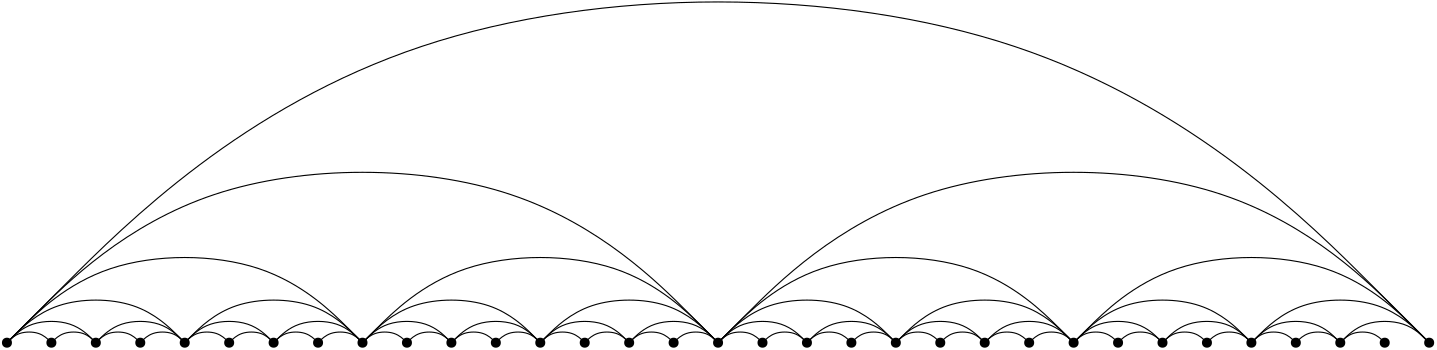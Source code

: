 <?xml version="1.0"?>
<!DOCTYPE ipe SYSTEM "ipe.dtd">
<ipe version="70010" creator="Ipe 7.0.10">
<info created="D:20120312090323" modified="D:20120312090323"/>
<ipestyle name="basic">
<symbol name="arrow/arc(spx)">
<path stroke="sym-stroke" fill="sym-stroke" pen="sym-pen">
0 0 m
-1 0.333 l
-1 -0.333 l
h
</path>
</symbol>
<symbol name="arrow/farc(spx)">
<path stroke="sym-stroke" fill="white" pen="sym-pen">
0 0 m
-1 0.333 l
-1 -0.333 l
h
</path>
</symbol>
<symbol name="mark/circle(sx)" transformations="translations">
<path fill="sym-stroke">
0.6 0 0 0.6 0 0 e
0.4 0 0 0.4 0 0 e
</path>
</symbol>
<symbol name="mark/disk(sx)" transformations="translations">
<path fill="sym-stroke">
0.6 0 0 0.6 0 0 e
</path>
</symbol>
<symbol name="mark/fdisk(sfx)" transformations="translations">
<group>
<path fill="sym-stroke" fillrule="eofill">
0.6 0 0 0.6 0 0 e
0.4 0 0 0.4 0 0 e
</path>
<path fill="sym-fill">
0.4 0 0 0.4 0 0 e
</path>
</group>
</symbol>
<symbol name="mark/box(sx)" transformations="translations">
<path fill="sym-stroke" fillrule="eofill">
-0.6 -0.6 m
0.6 -0.6 l
0.6 0.6 l
-0.6 0.6 l
h
-0.4 -0.4 m
0.4 -0.4 l
0.4 0.4 l
-0.4 0.4 l
h
</path>
</symbol>
<symbol name="mark/square(sx)" transformations="translations">
<path fill="sym-stroke">
-0.6 -0.6 m
0.6 -0.6 l
0.6 0.6 l
-0.6 0.6 l
h
</path>
</symbol>
<symbol name="mark/fsquare(sfx)" transformations="translations">
<group>
<path fill="sym-stroke" fillrule="eofill">
-0.6 -0.6 m
0.6 -0.6 l
0.6 0.6 l
-0.6 0.6 l
h
-0.4 -0.4 m
0.4 -0.4 l
0.4 0.4 l
-0.4 0.4 l
h
</path>
<path fill="sym-fill">
-0.4 -0.4 m
0.4 -0.4 l
0.4 0.4 l
-0.4 0.4 l
h
</path>
</group>
</symbol>
<symbol name="mark/cross(sx)" transformations="translations">
<group>
<path fill="sym-stroke">
-0.43 -0.57 m
0.57 0.43 l
0.43 0.57 l
-0.57 -0.43 l
h
</path>
<path fill="sym-stroke">
-0.43 0.57 m
0.57 -0.43 l
0.43 -0.57 l
-0.57 0.43 l
h
</path>
</group>
</symbol>
<symbol name="arrow/fnormal(spx)">
<path stroke="sym-stroke" fill="white" pen="sym-pen">
0 0 m
-1 0.333 l
-1 -0.333 l
h
</path>
</symbol>
<symbol name="arrow/pointed(spx)">
<path stroke="sym-stroke" fill="sym-stroke" pen="sym-pen">
0 0 m
-1 0.333 l
-0.8 0 l
-1 -0.333 l
h
</path>
</symbol>
<symbol name="arrow/fpointed(spx)">
<path stroke="sym-stroke" fill="white" pen="sym-pen">
0 0 m
-1 0.333 l
-0.8 0 l
-1 -0.333 l
h
</path>
</symbol>
<symbol name="arrow/linear(spx)">
<path stroke="sym-stroke" pen="sym-pen">
-1 0.333 m
0 0 l
-1 -0.333 l
</path>
</symbol>
<symbol name="arrow/fdouble(spx)">
<path stroke="sym-stroke" fill="white" pen="sym-pen">
0 0 m
-1 0.333 l
-1 -0.333 l
h
-1 0 m
-2 0.333 l
-2 -0.333 l
h
</path>
</symbol>
<symbol name="arrow/double(spx)">
<path stroke="sym-stroke" fill="sym-stroke" pen="sym-pen">
0 0 m
-1 0.333 l
-1 -0.333 l
h
-1 0 m
-2 0.333 l
-2 -0.333 l
h
</path>
</symbol>
<pen name="heavier" value="0.8"/>
<pen name="fat" value="1.2"/>
<pen name="ultrafat" value="2"/>
<symbolsize name="large" value="5"/>
<symbolsize name="small" value="2"/>
<symbolsize name="tiny" value="1.1"/>
<arrowsize name="large" value="10"/>
<arrowsize name="small" value="5"/>
<arrowsize name="tiny" value="3"/>
<color name="red" value="1 0 0"/>
<color name="green" value="0 1 0"/>
<color name="blue" value="0 0 1"/>
<color name="yellow" value="1 1 0"/>
<color name="orange" value="1 0.647 0"/>
<color name="gold" value="1 0.843 0"/>
<color name="purple" value="0.627 0.125 0.941"/>
<color name="gray" value="0.745"/>
<color name="brown" value="0.647 0.165 0.165"/>
<color name="navy" value="0 0 0.502"/>
<color name="pink" value="1 0.753 0.796"/>
<color name="seagreen" value="0.18 0.545 0.341"/>
<color name="turquoise" value="0.251 0.878 0.816"/>
<color name="violet" value="0.933 0.51 0.933"/>
<color name="darkblue" value="0 0 0.545"/>
<color name="darkcyan" value="0 0.545 0.545"/>
<color name="darkgray" value="0.663"/>
<color name="darkgreen" value="0 0.392 0"/>
<color name="darkmagenta" value="0.545 0 0.545"/>
<color name="darkorange" value="1 0.549 0"/>
<color name="darkred" value="0.545 0 0"/>
<color name="lightblue" value="0.678 0.847 0.902"/>
<color name="lightcyan" value="0.878 1 1"/>
<color name="lightgray" value="0.827"/>
<color name="lightgreen" value="0.565 0.933 0.565"/>
<color name="lightyellow" value="1 1 0.878"/>
<dashstyle name="dashed" value="[4] 0"/>
<dashstyle name="dotted" value="[1 3] 0"/>
<dashstyle name="dash dotted" value="[4 2 1 2] 0"/>
<dashstyle name="dash dot dotted" value="[4 2 1 2 1 2] 0"/>
<textsize name="large" value="\large"/>
<textsize name="Large" value="\Large"/>
<textsize name="LARGE" value="\LARGE"/>
<textsize name="huge" value="\huge"/>
<textsize name="Huge" value="\Huge"/>
<textsize name="small" value="\small"/>
<textsize name="footnote" value="\footnotesize"/>
<textsize name="tiny" value="\tiny"/>
<textstyle name="center" begin="\begin{center}" end="\end{center}"/>
<textstyle name="itemize" begin="\begin{itemize}" end="\end{itemize}"/>
<textstyle name="item" begin="\begin{itemize}\item{}" end="\end{itemize}"/>
<gridsize name="4 pts" value="4"/>
<gridsize name="8 pts (~3 mm)" value="8"/>
<gridsize name="16 pts (~6 mm)" value="16"/>
<gridsize name="32 pts (~12 mm)" value="32"/>
<gridsize name="10 pts (~3.5 mm)" value="10"/>
<gridsize name="20 pts (~7 mm)" value="20"/>
<gridsize name="14 pts (~5 mm)" value="14"/>
<gridsize name="28 pts (~10 mm)" value="28"/>
<gridsize name="56 pts (~20 mm)" value="56"/>
<anglesize name="90 deg" value="90"/>
<anglesize name="60 deg" value="60"/>
<anglesize name="45 deg" value="45"/>
<anglesize name="30 deg" value="30"/>
<anglesize name="22.5 deg" value="22.5"/>
<tiling name="falling" angle="-60" step="4" width="1"/>
<tiling name="rising" angle="30" step="4" width="1"/>
</ipestyle>
<page>
<layer name="alpha"/>
<view layers="alpha" active="alpha"/>
<path layer="alpha" matrix="0.5 0 0 0.5 -36.0353 154.246" stroke="black">
128 496 m
144 512
176 512
192 496 s
</path>
<path matrix="0.5 0 0 0.5 -4.03528 154.246" stroke="black">
128 496 m
144 512
176 512
192 496 s
</path>
<path matrix="0.5 0 0 0.5 27.9647 154.246" stroke="black">
128 496 m
144 512
176 512
192 496 s
</path>
<path matrix="0.5 0 0 0.5 59.9647 154.246" stroke="black">
128 496 m
144 512
176 512
192 496 s
</path>
<path matrix="0.5 0 0 0.5 91.9647 154.246" stroke="black">
128 496 m
144 512
176 512
192 496 s
</path>
<path matrix="0.5 0 0 0.5 123.965 154.246" stroke="black">
128 496 m
144 512
176 512
192 496 s
</path>
<path matrix="0.5 0 0 0.5 155.965 154.246" stroke="black">
128 496 m
144 512
176 512
192 496 s
</path>
<path matrix="0.5 0 0 0.5 187.965 154.246" stroke="black">
128 496 m
144 512
176 512
192 496 s
</path>
<path matrix="0.5 0 0 0.5 219.965 154.246" stroke="black">
128 496 m
144 512
176 512
192 496 s
</path>
<path matrix="0.5 0 0 0.5 251.965 154.246" stroke="black">
128 496 m
144 512
176 512
192 496 s
</path>
<path matrix="0.5 0 0 0.5 283.965 154.246" stroke="black">
128 496 m
144 512
176 512
192 496 s
</path>
<path matrix="0.5 0 0 0.5 315.965 154.246" stroke="black">
128 496 m
144 512
176 512
192 496 s
</path>
<path matrix="0.5 0 0 0.5 347.965 154.246" stroke="black">
128 496 m
144 512
176 512
192 496 s
</path>
<path matrix="0.5 0 0 0.5 379.965 154.246" stroke="black">
128 496 m
144 512
176 512
192 496 s
</path>
<path matrix="0.5 0 0 0.5 411.965 154.246" stroke="black">
128 496 m
144 512
176 512
192 496 s
</path>
<path matrix="0.5 0 0 0.5 443.965 154.246" stroke="black">
128 496 m
144 512
176 512
192 496 s
</path>
<path matrix="0.25 0 0 0.25 -4.03528 278.246" stroke="black">
128 496 m
144 512
176 512
192 496 s
</path>
<path matrix="0.25 0 0 0.25 11.9647 278.246" stroke="black">
128 496 m
144 512
176 512
192 496 s
</path>
<path matrix="0.25 0 0 0.25 27.9647 278.246" stroke="black">
128 496 m
144 512
176 512
192 496 s
</path>
<path matrix="0.25 0 0 0.25 43.9647 278.246" stroke="black">
128 496 m
144 512
176 512
192 496 s
</path>
<path matrix="0.25 0 0 0.25 59.9647 278.246" stroke="black">
128 496 m
144 512
176 512
192 496 s
</path>
<path matrix="0.25 0 0 0.25 75.9647 278.246" stroke="black">
128 496 m
144 512
176 512
192 496 s
</path>
<path matrix="0.25 0 0 0.25 91.9647 278.246" stroke="black">
128 496 m
144 512
176 512
192 496 s
</path>
<path matrix="0.25 0 0 0.25 107.965 278.246" stroke="black">
128 496 m
144 512
176 512
192 496 s
</path>
<path matrix="0.25 0 0 0.25 123.965 278.246" stroke="black">
128 496 m
144 512
176 512
192 496 s
</path>
<path matrix="0.25 0 0 0.25 139.965 278.246" stroke="black">
128 496 m
144 512
176 512
192 496 s
</path>
<path matrix="0.25 0 0 0.25 155.965 278.246" stroke="black">
128 496 m
144 512
176 512
192 496 s
</path>
<path matrix="0.25 0 0 0.25 171.965 278.246" stroke="black">
128 496 m
144 512
176 512
192 496 s
</path>
<path matrix="0.25 0 0 0.25 187.965 278.246" stroke="black">
128 496 m
144 512
176 512
192 496 s
</path>
<path matrix="0.25 0 0 0.25 203.965 278.246" stroke="black">
128 496 m
144 512
176 512
192 496 s
</path>
<path matrix="0.25 0 0 0.25 219.965 278.246" stroke="black">
128 496 m
144 512
176 512
192 496 s
</path>
<path matrix="0.25 0 0 0.25 235.965 278.246" stroke="black">
128 496 m
144 512
176 512
192 496 s
</path>
<path matrix="0.25 0 0 0.25 251.965 278.246" stroke="black">
128 496 m
144 512
176 512
192 496 s
</path>
<path matrix="0.25 0 0 0.25 267.965 278.246" stroke="black">
128 496 m
144 512
176 512
192 496 s
</path>
<path matrix="0.25 0 0 0.25 283.965 278.246" stroke="black">
128 496 m
144 512
176 512
192 496 s
</path>
<path matrix="0.25 0 0 0.25 299.965 278.246" stroke="black">
128 496 m
144 512
176 512
192 496 s
</path>
<path matrix="0.25 0 0 0.25 315.965 278.246" stroke="black">
128 496 m
144 512
176 512
192 496 s
</path>
<path matrix="0.25 0 0 0.25 331.965 278.246" stroke="black">
128 496 m
144 512
176 512
192 496 s
</path>
<path matrix="0.25 0 0 0.25 347.965 278.246" stroke="black">
128 496 m
144 512
176 512
192 496 s
</path>
<path matrix="0.25 0 0 0.25 363.965 278.246" stroke="black">
128 496 m
144 512
176 512
192 496 s
</path>
<path matrix="0.25 0 0 0.25 379.965 278.246" stroke="black">
128 496 m
144 512
176 512
192 496 s
</path>
<path matrix="0.25 0 0 0.25 395.965 278.246" stroke="black">
128 496 m
144 512
176 512
192 496 s
</path>
<path matrix="0.25 0 0 0.25 411.965 278.246" stroke="black">
128 496 m
144 512
176 512
192 496 s
</path>
<path matrix="0.25 0 0 0.25 427.965 278.246" stroke="black">
128 496 m
144 512
176 512
192 496 s
</path>
<path matrix="0.25 0 0 0.25 443.965 278.246" stroke="black">
128 496 m
144 512
176 512
192 496 s
</path>
<path matrix="0.25 0 0 0.25 459.965 278.246" stroke="black">
128 496 m
144 512
176 512
192 496 s
</path>
<path matrix="0.25 0 0 0.25 475.965 278.246" stroke="black">
128 496 m
144 512
176 512
192 496 s
</path>
<path matrix="2 0 0 2 -228.035 -589.754" stroke="black">
128 496 m
144 512
176 512
192 496 s
</path>
<path matrix="2 0 0 2 -100.035 -589.754" stroke="black">
128 496 m
144 512
176 512
192 496 s
</path>
<path matrix="2 0 0 2 27.9646 -589.754" stroke="black">
128 496 m
144 512
176 512
192 496 s
</path>
<path matrix="2 0 0 2 155.965 -589.754" stroke="black">
128 496 m
144 512
176 512
192 496 s
</path>
<path matrix="1 0 0 1 -100.035 -93.7544" stroke="black">
128 496 m
144 512
176 512
192 496 s
</path>
<path matrix="1 0 0 1 -36.0354 -93.7544" stroke="black">
128 496 m
144 512
176 512
192 496 s
</path>
<path matrix="1 0 0 1 27.9646 -93.7544" stroke="black">
128 496 m
144 512
176 512
192 496 s
</path>
<path matrix="1 0 0 1 91.9646 -93.7544" stroke="black">
128 496 m
144 512
176 512
192 496 s
</path>
<path matrix="1 0 0 1 155.965 -93.7544" stroke="black">
128 496 m
144 512
176 512
192 496 s
</path>
<path matrix="1 0 0 1 219.965 -93.7544" stroke="black">
128 496 m
144 512
176 512
192 496 s
</path>
<path matrix="1 0 0 1 283.965 -93.7544" stroke="black">
128 496 m
144 512
176 512
192 496 s
</path>
<path matrix="1 0 0 1 347.966 -93.7544" stroke="black">
128 496 m
144 512
176 512
192 496 s
</path>
<path matrix="8 0 0 8 -996.035 -3565.75" stroke="black">
128 496 m
144 512
176 512
192 496 s
</path>
<path matrix="4 0 0 4 -484.035 -1581.75" stroke="black">
128 496 m
144 512
176 512
192 496 s
</path>
<path matrix="4 0 0 4 -228.035 -1581.75" stroke="black">
128 496 m
144 512
176 512
192 496 s
</path>
<use name="mark/disk(sx)" pos="27.9646 402.246" size="normal" stroke="black"/>
<use name="mark/disk(sx)" pos="43.9647 402.246" size="normal" stroke="black"/>
<use name="mark/disk(sx)" pos="59.9647 402.246" size="normal" stroke="black"/>
<use name="mark/disk(sx)" pos="75.9647 402.246" size="normal" stroke="black"/>
<use name="mark/disk(sx)" pos="91.9646 402.246" size="normal" stroke="black"/>
<use name="mark/disk(sx)" pos="107.965 402.246" size="normal" stroke="black"/>
<use name="mark/disk(sx)" pos="123.965 402.246" size="normal" stroke="black"/>
<use name="mark/disk(sx)" pos="139.965 402.246" size="normal" stroke="black"/>
<use name="mark/disk(sx)" pos="155.965 402.246" size="normal" stroke="black"/>
<use name="mark/disk(sx)" pos="171.965 402.246" size="normal" stroke="black"/>
<use name="mark/disk(sx)" pos="187.965 402.246" size="normal" stroke="black"/>
<use name="mark/disk(sx)" pos="203.965 402.246" size="normal" stroke="black"/>
<use name="mark/disk(sx)" pos="219.965 402.246" size="normal" stroke="black"/>
<use name="mark/disk(sx)" pos="235.965 402.246" size="normal" stroke="black"/>
<use name="mark/disk(sx)" pos="251.965 402.246" size="normal" stroke="black"/>
<use name="mark/disk(sx)" pos="267.965 402.246" size="normal" stroke="black"/>
<use name="mark/disk(sx)" pos="283.965 402.246" size="normal" stroke="black"/>
<use name="mark/disk(sx)" pos="299.965 402.246" size="normal" stroke="black"/>
<use name="mark/disk(sx)" pos="315.965 402.246" size="normal" stroke="black"/>
<use name="mark/disk(sx)" pos="331.965 402.246" size="normal" stroke="black"/>
<use name="mark/disk(sx)" pos="347.965 402.246" size="normal" stroke="black"/>
<use name="mark/disk(sx)" pos="363.965 402.246" size="normal" stroke="black"/>
<use name="mark/disk(sx)" pos="379.965 402.246" size="normal" stroke="black"/>
<use name="mark/disk(sx)" pos="395.965 402.246" size="normal" stroke="black"/>
<use name="mark/disk(sx)" pos="411.965 402.246" size="normal" stroke="black"/>
<use name="mark/disk(sx)" pos="427.965 402.246" size="normal" stroke="black"/>
<use name="mark/disk(sx)" pos="443.965 402.246" size="normal" stroke="black"/>
<use name="mark/disk(sx)" pos="459.965 402.246" size="normal" stroke="black"/>
<use name="mark/disk(sx)" pos="475.965 402.246" size="normal" stroke="black"/>
<use name="mark/disk(sx)" pos="491.965 402.246" size="normal" stroke="black"/>
<use name="mark/disk(sx)" pos="507.965 402.246" size="normal" stroke="black"/>
<use name="mark/disk(sx)" pos="523.965 402.246" size="normal" stroke="black"/>
<use name="mark/disk(sx)" pos="539.965 402.246" size="normal" stroke="black"/>
</page>
</ipe>
